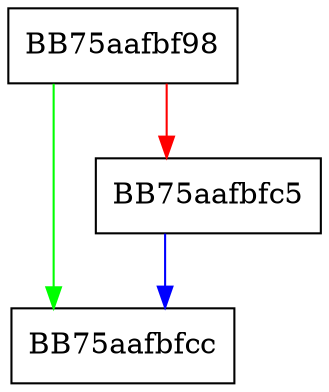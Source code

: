 digraph lua_pe_istrusted_worker {
  node [shape="box"];
  graph [splines=ortho];
  BB75aafbf98 -> BB75aafbfcc [color="green"];
  BB75aafbf98 -> BB75aafbfc5 [color="red"];
  BB75aafbfc5 -> BB75aafbfcc [color="blue"];
}